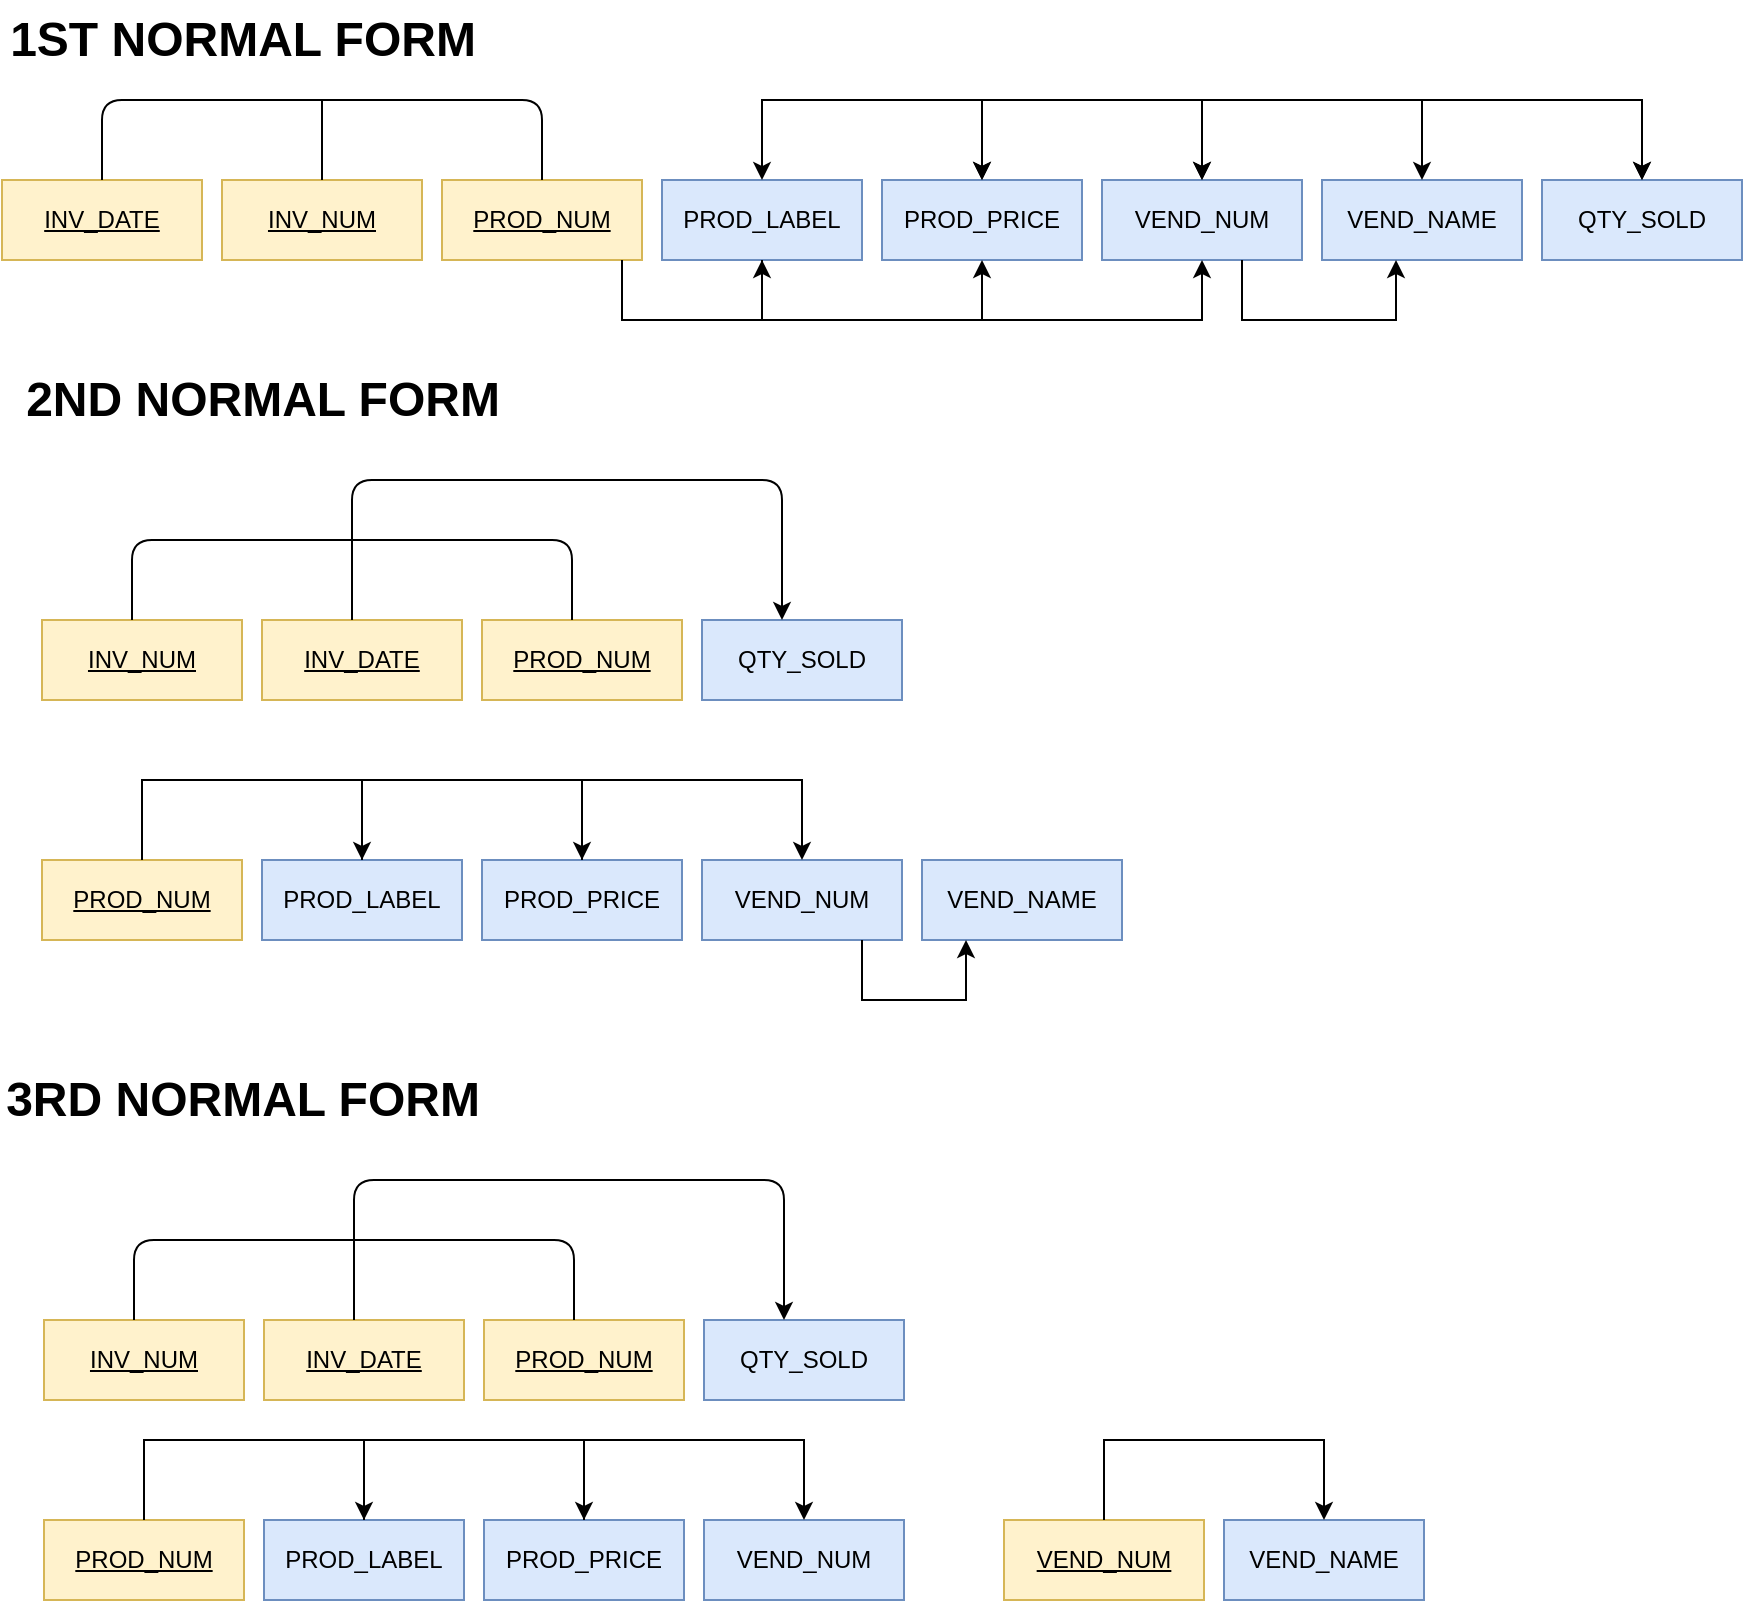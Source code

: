 <mxfile version="20.2.3" type="device"><diagram id="54zmbMgYihj3DZT4_Td6" name="Page-1"><mxGraphModel dx="868" dy="454" grid="1" gridSize="10" guides="1" tooltips="1" connect="1" arrows="1" fold="1" page="1" pageScale="1" pageWidth="827" pageHeight="1169" math="0" shadow="0"><root><mxCell id="0"/><mxCell id="1" parent="0"/><mxCell id="fwPDMC6l9Q6sYoP1M5p1-41" value="VEND_NAME" style="whiteSpace=wrap;html=1;align=center;fillColor=#dae8fc;strokeColor=#6c8ebf;" parent="1" vertex="1"><mxGeometry x="670" y="120" width="100" height="40" as="geometry"/></mxCell><mxCell id="fwPDMC6l9Q6sYoP1M5p1-42" value="INV_DATE" style="whiteSpace=wrap;html=1;align=center;fillColor=#fff2cc;strokeColor=#d6b656;fontStyle=4" parent="1" vertex="1"><mxGeometry x="10" y="120" width="100" height="40" as="geometry"/></mxCell><mxCell id="fwPDMC6l9Q6sYoP1M5p1-43" value="&lt;u&gt;INV_NUM&lt;/u&gt;" style="whiteSpace=wrap;html=1;align=center;fillColor=#fff2cc;strokeColor=#d6b656;" parent="1" vertex="1"><mxGeometry x="120" y="120" width="100" height="40" as="geometry"/></mxCell><mxCell id="fwPDMC6l9Q6sYoP1M5p1-44" value="PROD_NUM" style="whiteSpace=wrap;html=1;align=center;fillColor=#fff2cc;strokeColor=#d6b656;fontStyle=4" parent="1" vertex="1"><mxGeometry x="230" y="120" width="100" height="40" as="geometry"/></mxCell><mxCell id="fwPDMC6l9Q6sYoP1M5p1-45" value="PROD_LABEL" style="whiteSpace=wrap;html=1;align=center;fillColor=#dae8fc;strokeColor=#6c8ebf;" parent="1" vertex="1"><mxGeometry x="340" y="120" width="100" height="40" as="geometry"/></mxCell><mxCell id="fwPDMC6l9Q6sYoP1M5p1-46" value="PROD_PRICE" style="whiteSpace=wrap;html=1;align=center;fillColor=#dae8fc;strokeColor=#6c8ebf;" parent="1" vertex="1"><mxGeometry x="450" y="120" width="100" height="40" as="geometry"/></mxCell><mxCell id="fwPDMC6l9Q6sYoP1M5p1-47" value="QTY_SOLD" style="whiteSpace=wrap;html=1;align=center;fillColor=#dae8fc;strokeColor=#6c8ebf;" parent="1" vertex="1"><mxGeometry x="780" y="120" width="100" height="40" as="geometry"/></mxCell><mxCell id="fwPDMC6l9Q6sYoP1M5p1-48" value="VEND_NUM" style="whiteSpace=wrap;html=1;align=center;fillColor=#dae8fc;strokeColor=#6c8ebf;" parent="1" vertex="1"><mxGeometry x="560" y="120" width="100" height="40" as="geometry"/></mxCell><mxCell id="fwPDMC6l9Q6sYoP1M5p1-50" value="" style="edgeStyle=none;rounded=1;orthogonalLoop=1;jettySize=auto;html=1;exitX=0;exitY=1;exitDx=0;exitDy=0;endArrow=none;endFill=0;" parent="1" edge="1"><mxGeometry relative="1" as="geometry"><mxPoint x="400" y="90" as="targetPoint"/><mxPoint x="400" y="90" as="sourcePoint"/></mxGeometry></mxCell><mxCell id="fwPDMC6l9Q6sYoP1M5p1-51" value="" style="edgeStyle=segmentEdgeStyle;endArrow=none;html=1;rounded=1;startArrow=none;startFill=0;exitX=0.5;exitY=0;exitDx=0;exitDy=0;endFill=0;" parent="1" source="fwPDMC6l9Q6sYoP1M5p1-42" edge="1"><mxGeometry width="50" height="50" relative="1" as="geometry"><mxPoint x="70" y="20" as="sourcePoint"/><mxPoint x="170" y="80" as="targetPoint"/><Array as="points"><mxPoint x="60" y="80"/><mxPoint x="170" y="80"/></Array></mxGeometry></mxCell><mxCell id="fwPDMC6l9Q6sYoP1M5p1-52" value="" style="edgeStyle=segmentEdgeStyle;endArrow=classic;html=1;rounded=0;startArrow=classic;startFill=1;exitX=0.5;exitY=0;exitDx=0;exitDy=0;" parent="1" source="fwPDMC6l9Q6sYoP1M5p1-45" edge="1"><mxGeometry width="50" height="50" relative="1" as="geometry"><mxPoint x="420" y="120" as="sourcePoint"/><mxPoint x="500" y="120" as="targetPoint"/><Array as="points"><mxPoint x="390" y="80"/><mxPoint x="500" y="80"/><mxPoint x="500" y="120"/></Array></mxGeometry></mxCell><mxCell id="fwPDMC6l9Q6sYoP1M5p1-53" value="" style="edgeStyle=segmentEdgeStyle;endArrow=classic;html=1;rounded=0;startArrow=classic;startFill=1;entryX=0.5;entryY=0;entryDx=0;entryDy=0;" parent="1" target="fwPDMC6l9Q6sYoP1M5p1-47" edge="1"><mxGeometry width="50" height="50" relative="1" as="geometry"><mxPoint x="500" y="120" as="sourcePoint"/><mxPoint x="580" y="120" as="targetPoint"/><Array as="points"><mxPoint x="500" y="80"/><mxPoint x="830" y="80"/></Array></mxGeometry></mxCell><mxCell id="fwPDMC6l9Q6sYoP1M5p1-54" value="" style="edgeStyle=segmentEdgeStyle;endArrow=classic;html=1;rounded=0;startArrow=classic;startFill=1;" parent="1" edge="1"><mxGeometry width="50" height="50" relative="1" as="geometry"><mxPoint x="610" y="120" as="sourcePoint"/><mxPoint x="830" y="120" as="targetPoint"/><Array as="points"><mxPoint x="610" y="80"/><mxPoint x="830" y="80"/></Array></mxGeometry></mxCell><mxCell id="fwPDMC6l9Q6sYoP1M5p1-55" value="" style="edgeStyle=segmentEdgeStyle;endArrow=classic;html=1;rounded=0;startArrow=classic;startFill=1;exitX=0.5;exitY=0;exitDx=0;exitDy=0;entryX=0.5;entryY=0;entryDx=0;entryDy=0;" parent="1" source="fwPDMC6l9Q6sYoP1M5p1-48" target="fwPDMC6l9Q6sYoP1M5p1-41" edge="1"><mxGeometry width="50" height="50" relative="1" as="geometry"><mxPoint x="750" y="120" as="sourcePoint"/><mxPoint x="800" y="120" as="targetPoint"/><Array as="points"><mxPoint x="610" y="80"/><mxPoint x="720" y="80"/></Array></mxGeometry></mxCell><mxCell id="fwPDMC6l9Q6sYoP1M5p1-56" value="" style="edgeStyle=segmentEdgeStyle;endArrow=classic;html=1;rounded=0;startArrow=none;startFill=0;" parent="1" edge="1"><mxGeometry width="50" height="50" relative="1" as="geometry"><mxPoint x="630" y="160" as="sourcePoint"/><mxPoint x="707" y="160" as="targetPoint"/><Array as="points"><mxPoint x="630" y="160"/><mxPoint x="630" y="190"/><mxPoint x="707" y="190"/></Array></mxGeometry></mxCell><mxCell id="fwPDMC6l9Q6sYoP1M5p1-57" value="" style="edgeStyle=segmentEdgeStyle;endArrow=classic;html=1;rounded=0;startArrow=none;startFill=0;" parent="1" edge="1"><mxGeometry width="50" height="50" relative="1" as="geometry"><mxPoint x="320" y="160" as="sourcePoint"/><mxPoint x="390" y="160" as="targetPoint"/><Array as="points"><mxPoint x="320" y="160"/><mxPoint x="320" y="190"/><mxPoint x="390" y="190"/></Array></mxGeometry></mxCell><mxCell id="fwPDMC6l9Q6sYoP1M5p1-58" value="" style="edgeStyle=segmentEdgeStyle;endArrow=classic;html=1;rounded=0;startArrow=none;startFill=0;" parent="1" edge="1"><mxGeometry width="50" height="50" relative="1" as="geometry"><mxPoint x="390" y="160" as="sourcePoint"/><mxPoint x="500" y="160" as="targetPoint"/><Array as="points"><mxPoint x="390" y="190"/><mxPoint x="500" y="190"/></Array></mxGeometry></mxCell><mxCell id="fwPDMC6l9Q6sYoP1M5p1-60" value="" style="edgeStyle=segmentEdgeStyle;endArrow=none;html=1;rounded=1;startArrow=none;startFill=0;entryX=0.5;entryY=0;entryDx=0;entryDy=0;endFill=0;" parent="1" target="fwPDMC6l9Q6sYoP1M5p1-44" edge="1"><mxGeometry width="50" height="50" relative="1" as="geometry"><mxPoint x="160" y="80" as="sourcePoint"/><mxPoint x="280" y="30" as="targetPoint"/><Array as="points"><mxPoint x="280" y="80"/></Array></mxGeometry></mxCell><mxCell id="fwPDMC6l9Q6sYoP1M5p1-61" value="" style="edgeStyle=segmentEdgeStyle;endArrow=classic;html=1;rounded=0;startArrow=none;startFill=0;entryX=0.5;entryY=1;entryDx=0;entryDy=0;" parent="1" target="fwPDMC6l9Q6sYoP1M5p1-48" edge="1"><mxGeometry width="50" height="50" relative="1" as="geometry"><mxPoint x="500" y="190" as="sourcePoint"/><mxPoint x="660" y="180" as="targetPoint"/><Array as="points"><mxPoint x="610" y="190"/><mxPoint x="610" y="190"/></Array></mxGeometry></mxCell><mxCell id="fwPDMC6l9Q6sYoP1M5p1-63" value="PROD_NUM" style="whiteSpace=wrap;html=1;align=center;fillColor=#fff2cc;strokeColor=#d6b656;fontStyle=4" parent="1" vertex="1"><mxGeometry x="31" y="790" width="100" height="40" as="geometry"/></mxCell><mxCell id="fwPDMC6l9Q6sYoP1M5p1-66" value="PROD_LABEL" style="whiteSpace=wrap;html=1;align=center;fillColor=#dae8fc;strokeColor=#6c8ebf;" parent="1" vertex="1"><mxGeometry x="141" y="790" width="100" height="40" as="geometry"/></mxCell><mxCell id="fwPDMC6l9Q6sYoP1M5p1-67" value="PROD_PRICE" style="whiteSpace=wrap;html=1;align=center;fillColor=#dae8fc;strokeColor=#6c8ebf;" parent="1" vertex="1"><mxGeometry x="251" y="790" width="100" height="40" as="geometry"/></mxCell><mxCell id="fwPDMC6l9Q6sYoP1M5p1-72" value="" style="edgeStyle=segmentEdgeStyle;endArrow=classic;html=1;rounded=0;startArrow=none;startFill=0;entryX=0.5;entryY=0;entryDx=0;entryDy=0;" parent="1" edge="1"><mxGeometry width="50" height="50" relative="1" as="geometry"><mxPoint x="81" y="790" as="sourcePoint"/><mxPoint x="191" y="790" as="targetPoint"/><Array as="points"><mxPoint x="81" y="750"/><mxPoint x="191" y="750"/></Array></mxGeometry></mxCell><mxCell id="fwPDMC6l9Q6sYoP1M5p1-73" value="" style="edgeStyle=segmentEdgeStyle;endArrow=classic;html=1;rounded=0;startArrow=none;startFill=0;entryX=0.5;entryY=0;entryDx=0;entryDy=0;" parent="1" edge="1"><mxGeometry width="50" height="50" relative="1" as="geometry"><mxPoint x="191" y="790" as="sourcePoint"/><mxPoint x="301" y="790" as="targetPoint"/><Array as="points"><mxPoint x="191" y="750"/><mxPoint x="301" y="750"/></Array></mxGeometry></mxCell><mxCell id="fwPDMC6l9Q6sYoP1M5p1-74" value="VEND_NAME" style="whiteSpace=wrap;html=1;align=center;fillColor=#dae8fc;strokeColor=#6c8ebf;" parent="1" vertex="1"><mxGeometry x="621" y="790" width="100" height="40" as="geometry"/></mxCell><mxCell id="fwPDMC6l9Q6sYoP1M5p1-75" value="VEND_NUM" style="whiteSpace=wrap;html=1;align=center;fillColor=#fff2cc;strokeColor=#d6b656;fontStyle=4" parent="1" vertex="1"><mxGeometry x="511" y="790" width="100" height="40" as="geometry"/></mxCell><mxCell id="fwPDMC6l9Q6sYoP1M5p1-76" value="" style="edgeStyle=segmentEdgeStyle;endArrow=classic;html=1;rounded=0;startArrow=none;startFill=0;exitX=0.5;exitY=0;exitDx=0;exitDy=0;entryX=0.5;entryY=0;entryDx=0;entryDy=0;" parent="1" source="fwPDMC6l9Q6sYoP1M5p1-75" target="fwPDMC6l9Q6sYoP1M5p1-74" edge="1"><mxGeometry width="50" height="50" relative="1" as="geometry"><mxPoint x="591" y="790" as="sourcePoint"/><mxPoint x="641" y="790" as="targetPoint"/><Array as="points"><mxPoint x="561" y="750"/><mxPoint x="671" y="750"/></Array></mxGeometry></mxCell><mxCell id="fwPDMC6l9Q6sYoP1M5p1-81" value="VEND_NUM" style="whiteSpace=wrap;html=1;align=center;fillColor=#dae8fc;strokeColor=#6c8ebf;" parent="1" vertex="1"><mxGeometry x="361" y="790" width="100" height="40" as="geometry"/></mxCell><mxCell id="fwPDMC6l9Q6sYoP1M5p1-82" value="" style="edgeStyle=segmentEdgeStyle;endArrow=classic;html=1;rounded=0;startArrow=none;startFill=0;entryX=0.5;entryY=0;entryDx=0;entryDy=0;" parent="1" edge="1"><mxGeometry width="50" height="50" relative="1" as="geometry"><mxPoint x="301" y="790" as="sourcePoint"/><mxPoint x="411" y="790" as="targetPoint"/><Array as="points"><mxPoint x="301" y="750"/><mxPoint x="411" y="750"/></Array></mxGeometry></mxCell><mxCell id="fwPDMC6l9Q6sYoP1M5p1-88" value="" style="edgeStyle=segmentEdgeStyle;endArrow=none;html=1;rounded=0;startArrow=none;startFill=0;entryX=0.5;entryY=0;entryDx=0;entryDy=0;endFill=0;" parent="1" edge="1"><mxGeometry width="50" height="50" relative="1" as="geometry"><mxPoint x="100" y="80" as="sourcePoint"/><mxPoint x="170" y="120" as="targetPoint"/><Array as="points"><mxPoint x="170" y="80"/></Array></mxGeometry></mxCell><mxCell id="fwPDMC6l9Q6sYoP1M5p1-90" value="PROD_NUM" style="whiteSpace=wrap;html=1;align=center;fillColor=#fff2cc;strokeColor=#d6b656;fontStyle=4" parent="1" vertex="1"><mxGeometry x="30" y="460" width="100" height="40" as="geometry"/></mxCell><mxCell id="fwPDMC6l9Q6sYoP1M5p1-91" value="PROD_LABEL" style="whiteSpace=wrap;html=1;align=center;fillColor=#dae8fc;strokeColor=#6c8ebf;" parent="1" vertex="1"><mxGeometry x="140" y="460" width="100" height="40" as="geometry"/></mxCell><mxCell id="fwPDMC6l9Q6sYoP1M5p1-92" value="PROD_PRICE" style="whiteSpace=wrap;html=1;align=center;fillColor=#dae8fc;strokeColor=#6c8ebf;" parent="1" vertex="1"><mxGeometry x="250" y="460" width="100" height="40" as="geometry"/></mxCell><mxCell id="fwPDMC6l9Q6sYoP1M5p1-93" value="" style="edgeStyle=segmentEdgeStyle;endArrow=classic;html=1;rounded=0;startArrow=none;startFill=0;entryX=0.5;entryY=0;entryDx=0;entryDy=0;" parent="1" edge="1"><mxGeometry width="50" height="50" relative="1" as="geometry"><mxPoint x="80" y="460" as="sourcePoint"/><mxPoint x="190" y="460" as="targetPoint"/><Array as="points"><mxPoint x="80" y="420"/><mxPoint x="190" y="420"/></Array></mxGeometry></mxCell><mxCell id="fwPDMC6l9Q6sYoP1M5p1-94" value="" style="edgeStyle=segmentEdgeStyle;endArrow=classic;html=1;rounded=0;startArrow=none;startFill=0;entryX=0.5;entryY=0;entryDx=0;entryDy=0;" parent="1" edge="1"><mxGeometry width="50" height="50" relative="1" as="geometry"><mxPoint x="190" y="460" as="sourcePoint"/><mxPoint x="300" y="460" as="targetPoint"/><Array as="points"><mxPoint x="190" y="420"/><mxPoint x="300" y="420"/></Array></mxGeometry></mxCell><mxCell id="fwPDMC6l9Q6sYoP1M5p1-95" value="VEND_NAME" style="whiteSpace=wrap;html=1;align=center;fillColor=#dae8fc;strokeColor=#6c8ebf;" parent="1" vertex="1"><mxGeometry x="470" y="460" width="100" height="40" as="geometry"/></mxCell><mxCell id="fwPDMC6l9Q6sYoP1M5p1-102" value="VEND_NUM" style="whiteSpace=wrap;html=1;align=center;fillColor=#dae8fc;strokeColor=#6c8ebf;" parent="1" vertex="1"><mxGeometry x="360" y="460" width="100" height="40" as="geometry"/></mxCell><mxCell id="fwPDMC6l9Q6sYoP1M5p1-103" value="" style="edgeStyle=segmentEdgeStyle;endArrow=classic;html=1;rounded=0;startArrow=none;startFill=0;entryX=0.5;entryY=0;entryDx=0;entryDy=0;" parent="1" edge="1"><mxGeometry width="50" height="50" relative="1" as="geometry"><mxPoint x="300" y="460" as="sourcePoint"/><mxPoint x="410" y="460" as="targetPoint"/><Array as="points"><mxPoint x="300" y="420"/><mxPoint x="410" y="420"/></Array></mxGeometry></mxCell><mxCell id="fwPDMC6l9Q6sYoP1M5p1-107" value="" style="edgeStyle=segmentEdgeStyle;endArrow=classic;html=1;rounded=0;startArrow=none;startFill=0;" parent="1" edge="1"><mxGeometry width="50" height="50" relative="1" as="geometry"><mxPoint x="440" y="500" as="sourcePoint"/><mxPoint x="492" y="500" as="targetPoint"/><Array as="points"><mxPoint x="440" y="500"/><mxPoint x="440" y="530"/><mxPoint x="492" y="530"/></Array></mxGeometry></mxCell><mxCell id="fwPDMC6l9Q6sYoP1M5p1-108" value="INV_DATE" style="whiteSpace=wrap;html=1;align=center;fillColor=#fff2cc;strokeColor=#d6b656;fontStyle=4" parent="1" vertex="1"><mxGeometry x="140" y="340" width="100" height="40" as="geometry"/></mxCell><mxCell id="fwPDMC6l9Q6sYoP1M5p1-109" value="INV_NUM" style="whiteSpace=wrap;html=1;align=center;fillColor=#fff2cc;strokeColor=#d6b656;fontStyle=4" parent="1" vertex="1"><mxGeometry x="30" y="340" width="100" height="40" as="geometry"/></mxCell><mxCell id="fwPDMC6l9Q6sYoP1M5p1-110" value="PROD_NUM" style="whiteSpace=wrap;html=1;align=center;fillColor=#fff2cc;strokeColor=#d6b656;fontStyle=4" parent="1" vertex="1"><mxGeometry x="250" y="340" width="100" height="40" as="geometry"/></mxCell><mxCell id="fwPDMC6l9Q6sYoP1M5p1-111" value="QTY_SOLD" style="whiteSpace=wrap;html=1;align=center;fillColor=#dae8fc;strokeColor=#6c8ebf;" parent="1" vertex="1"><mxGeometry x="360" y="340" width="100" height="40" as="geometry"/></mxCell><mxCell id="fwPDMC6l9Q6sYoP1M5p1-112" value="" style="edgeStyle=segmentEdgeStyle;endArrow=none;html=1;rounded=1;startArrow=none;startFill=0;endFill=0;" parent="1" edge="1"><mxGeometry width="50" height="50" relative="1" as="geometry"><mxPoint x="75" y="340" as="sourcePoint"/><mxPoint x="190" y="300" as="targetPoint"/><Array as="points"><mxPoint x="75" y="300"/><mxPoint x="185" y="300"/></Array></mxGeometry></mxCell><mxCell id="fwPDMC6l9Q6sYoP1M5p1-113" value="" style="edgeStyle=segmentEdgeStyle;endArrow=none;html=1;rounded=1;startArrow=none;startFill=0;entryX=0.5;entryY=0;entryDx=0;entryDy=0;endFill=0;" parent="1" edge="1"><mxGeometry width="50" height="50" relative="1" as="geometry"><mxPoint x="185" y="300" as="sourcePoint"/><mxPoint x="295" y="340" as="targetPoint"/><Array as="points"><mxPoint x="185" y="300"/><mxPoint x="295" y="300"/></Array></mxGeometry></mxCell><mxCell id="fwPDMC6l9Q6sYoP1M5p1-114" value="" style="edgeStyle=segmentEdgeStyle;endArrow=classic;html=1;rounded=1;startArrow=none;startFill=0;entryX=0.5;entryY=0;entryDx=0;entryDy=0;" parent="1" edge="1"><mxGeometry width="50" height="50" relative="1" as="geometry"><mxPoint x="185" y="340" as="sourcePoint"/><mxPoint x="400" y="340" as="targetPoint"/><Array as="points"><mxPoint x="185" y="270"/><mxPoint x="400" y="270"/></Array></mxGeometry></mxCell><mxCell id="fwPDMC6l9Q6sYoP1M5p1-115" value="INV_DATE" style="whiteSpace=wrap;html=1;align=center;fillColor=#fff2cc;strokeColor=#d6b656;fontStyle=4" parent="1" vertex="1"><mxGeometry x="141" y="690" width="100" height="40" as="geometry"/></mxCell><mxCell id="fwPDMC6l9Q6sYoP1M5p1-116" value="INV_NUM" style="whiteSpace=wrap;html=1;align=center;fillColor=#fff2cc;strokeColor=#d6b656;fontStyle=4" parent="1" vertex="1"><mxGeometry x="31" y="690" width="100" height="40" as="geometry"/></mxCell><mxCell id="fwPDMC6l9Q6sYoP1M5p1-117" value="PROD_NUM" style="whiteSpace=wrap;html=1;align=center;fillColor=#fff2cc;strokeColor=#d6b656;fontStyle=4" parent="1" vertex="1"><mxGeometry x="251" y="690" width="100" height="40" as="geometry"/></mxCell><mxCell id="fwPDMC6l9Q6sYoP1M5p1-118" value="QTY_SOLD" style="whiteSpace=wrap;html=1;align=center;fillColor=#dae8fc;strokeColor=#6c8ebf;" parent="1" vertex="1"><mxGeometry x="361" y="690" width="100" height="40" as="geometry"/></mxCell><mxCell id="fwPDMC6l9Q6sYoP1M5p1-119" value="" style="edgeStyle=segmentEdgeStyle;endArrow=none;html=1;rounded=1;startArrow=none;startFill=0;endFill=0;" parent="1" edge="1"><mxGeometry width="50" height="50" relative="1" as="geometry"><mxPoint x="76" y="690" as="sourcePoint"/><mxPoint x="191" y="650" as="targetPoint"/><Array as="points"><mxPoint x="76" y="650"/><mxPoint x="186" y="650"/></Array></mxGeometry></mxCell><mxCell id="fwPDMC6l9Q6sYoP1M5p1-120" value="" style="edgeStyle=segmentEdgeStyle;endArrow=none;html=1;rounded=1;startArrow=none;startFill=0;entryX=0.5;entryY=0;entryDx=0;entryDy=0;endFill=0;" parent="1" edge="1"><mxGeometry width="50" height="50" relative="1" as="geometry"><mxPoint x="186" y="650" as="sourcePoint"/><mxPoint x="296" y="690" as="targetPoint"/><Array as="points"><mxPoint x="186" y="650"/><mxPoint x="296" y="650"/></Array></mxGeometry></mxCell><mxCell id="fwPDMC6l9Q6sYoP1M5p1-121" value="" style="edgeStyle=segmentEdgeStyle;endArrow=classic;html=1;rounded=1;startArrow=none;startFill=0;entryX=0.5;entryY=0;entryDx=0;entryDy=0;" parent="1" edge="1"><mxGeometry width="50" height="50" relative="1" as="geometry"><mxPoint x="186" y="690" as="sourcePoint"/><mxPoint x="401" y="690" as="targetPoint"/><Array as="points"><mxPoint x="186" y="620"/><mxPoint x="401" y="620"/></Array></mxGeometry></mxCell><mxCell id="fwPDMC6l9Q6sYoP1M5p1-122" value="1ST NORMAL FORM" style="text;strokeColor=none;fillColor=none;html=1;fontSize=24;fontStyle=1;verticalAlign=middle;align=center;" parent="1" vertex="1"><mxGeometry x="80" y="30" width="100" height="40" as="geometry"/></mxCell><mxCell id="fwPDMC6l9Q6sYoP1M5p1-123" value="2ND NORMAL FORM" style="text;strokeColor=none;fillColor=none;html=1;fontSize=24;fontStyle=1;verticalAlign=middle;align=center;" parent="1" vertex="1"><mxGeometry x="90" y="210" width="100" height="40" as="geometry"/></mxCell><mxCell id="fwPDMC6l9Q6sYoP1M5p1-124" value="3RD NORMAL FORM" style="text;strokeColor=none;fillColor=none;html=1;fontSize=24;fontStyle=1;verticalAlign=middle;align=center;" parent="1" vertex="1"><mxGeometry x="80" y="560" width="100" height="40" as="geometry"/></mxCell></root></mxGraphModel></diagram></mxfile>